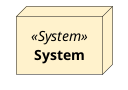 @startuml test

!define Yellow #fff2cc
!define Green #b9e0a5
!define Pink #fff0e8
!define Red #f8cecc
!define Orange #ffe6cc
!define White #ffffff

node "**System**" <<System>> as s Yellow{
    'hier kann Componente hinzugefügt werden, ansonsten '{}' weglassen.
}

@enduml